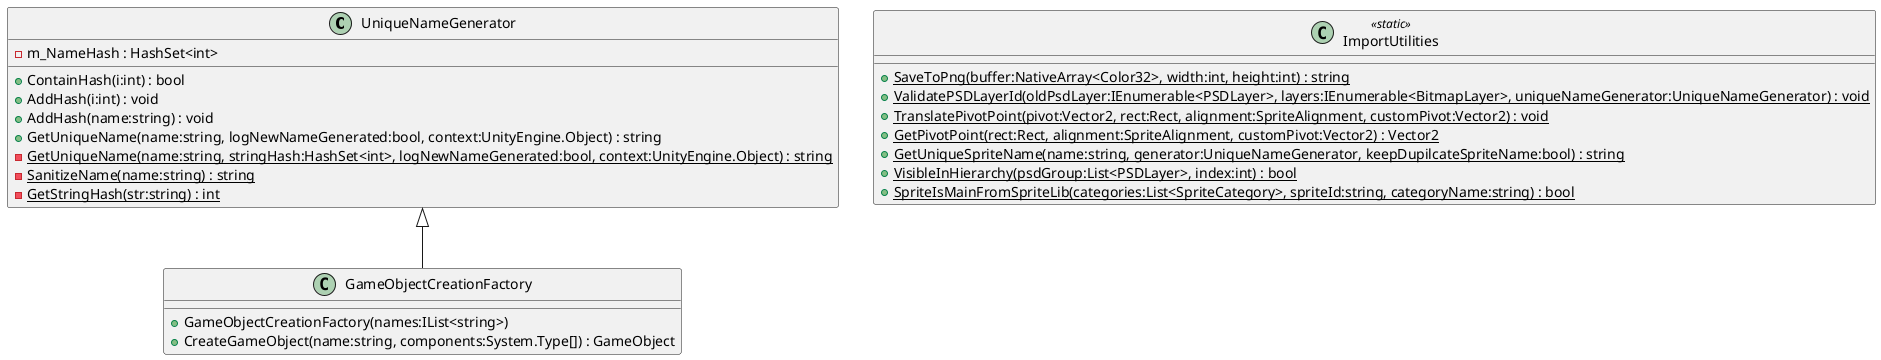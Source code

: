 @startuml
class UniqueNameGenerator {
    - m_NameHash : HashSet<int>
    + ContainHash(i:int) : bool
    + AddHash(i:int) : void
    + AddHash(name:string) : void
    + GetUniqueName(name:string, logNewNameGenerated:bool, context:UnityEngine.Object) : string
    {static} - GetUniqueName(name:string, stringHash:HashSet<int>, logNewNameGenerated:bool, context:UnityEngine.Object) : string
    {static} - SanitizeName(name:string) : string
    {static} - GetStringHash(str:string) : int
}
class GameObjectCreationFactory {
    + GameObjectCreationFactory(names:IList<string>)
    + CreateGameObject(name:string, components:System.Type[]) : GameObject
}
class ImportUtilities <<static>> {
    + {static} SaveToPng(buffer:NativeArray<Color32>, width:int, height:int) : string
    + {static} ValidatePSDLayerId(oldPsdLayer:IEnumerable<PSDLayer>, layers:IEnumerable<BitmapLayer>, uniqueNameGenerator:UniqueNameGenerator) : void
    + {static} TranslatePivotPoint(pivot:Vector2, rect:Rect, alignment:SpriteAlignment, customPivot:Vector2) : void
    + {static} GetPivotPoint(rect:Rect, alignment:SpriteAlignment, customPivot:Vector2) : Vector2
    + {static} GetUniqueSpriteName(name:string, generator:UniqueNameGenerator, keepDupilcateSpriteName:bool) : string
    + {static} VisibleInHierarchy(psdGroup:List<PSDLayer>, index:int) : bool
    + {static} SpriteIsMainFromSpriteLib(categories:List<SpriteCategory>, spriteId:string, categoryName:string) : bool
}
UniqueNameGenerator <|-- GameObjectCreationFactory
@enduml
